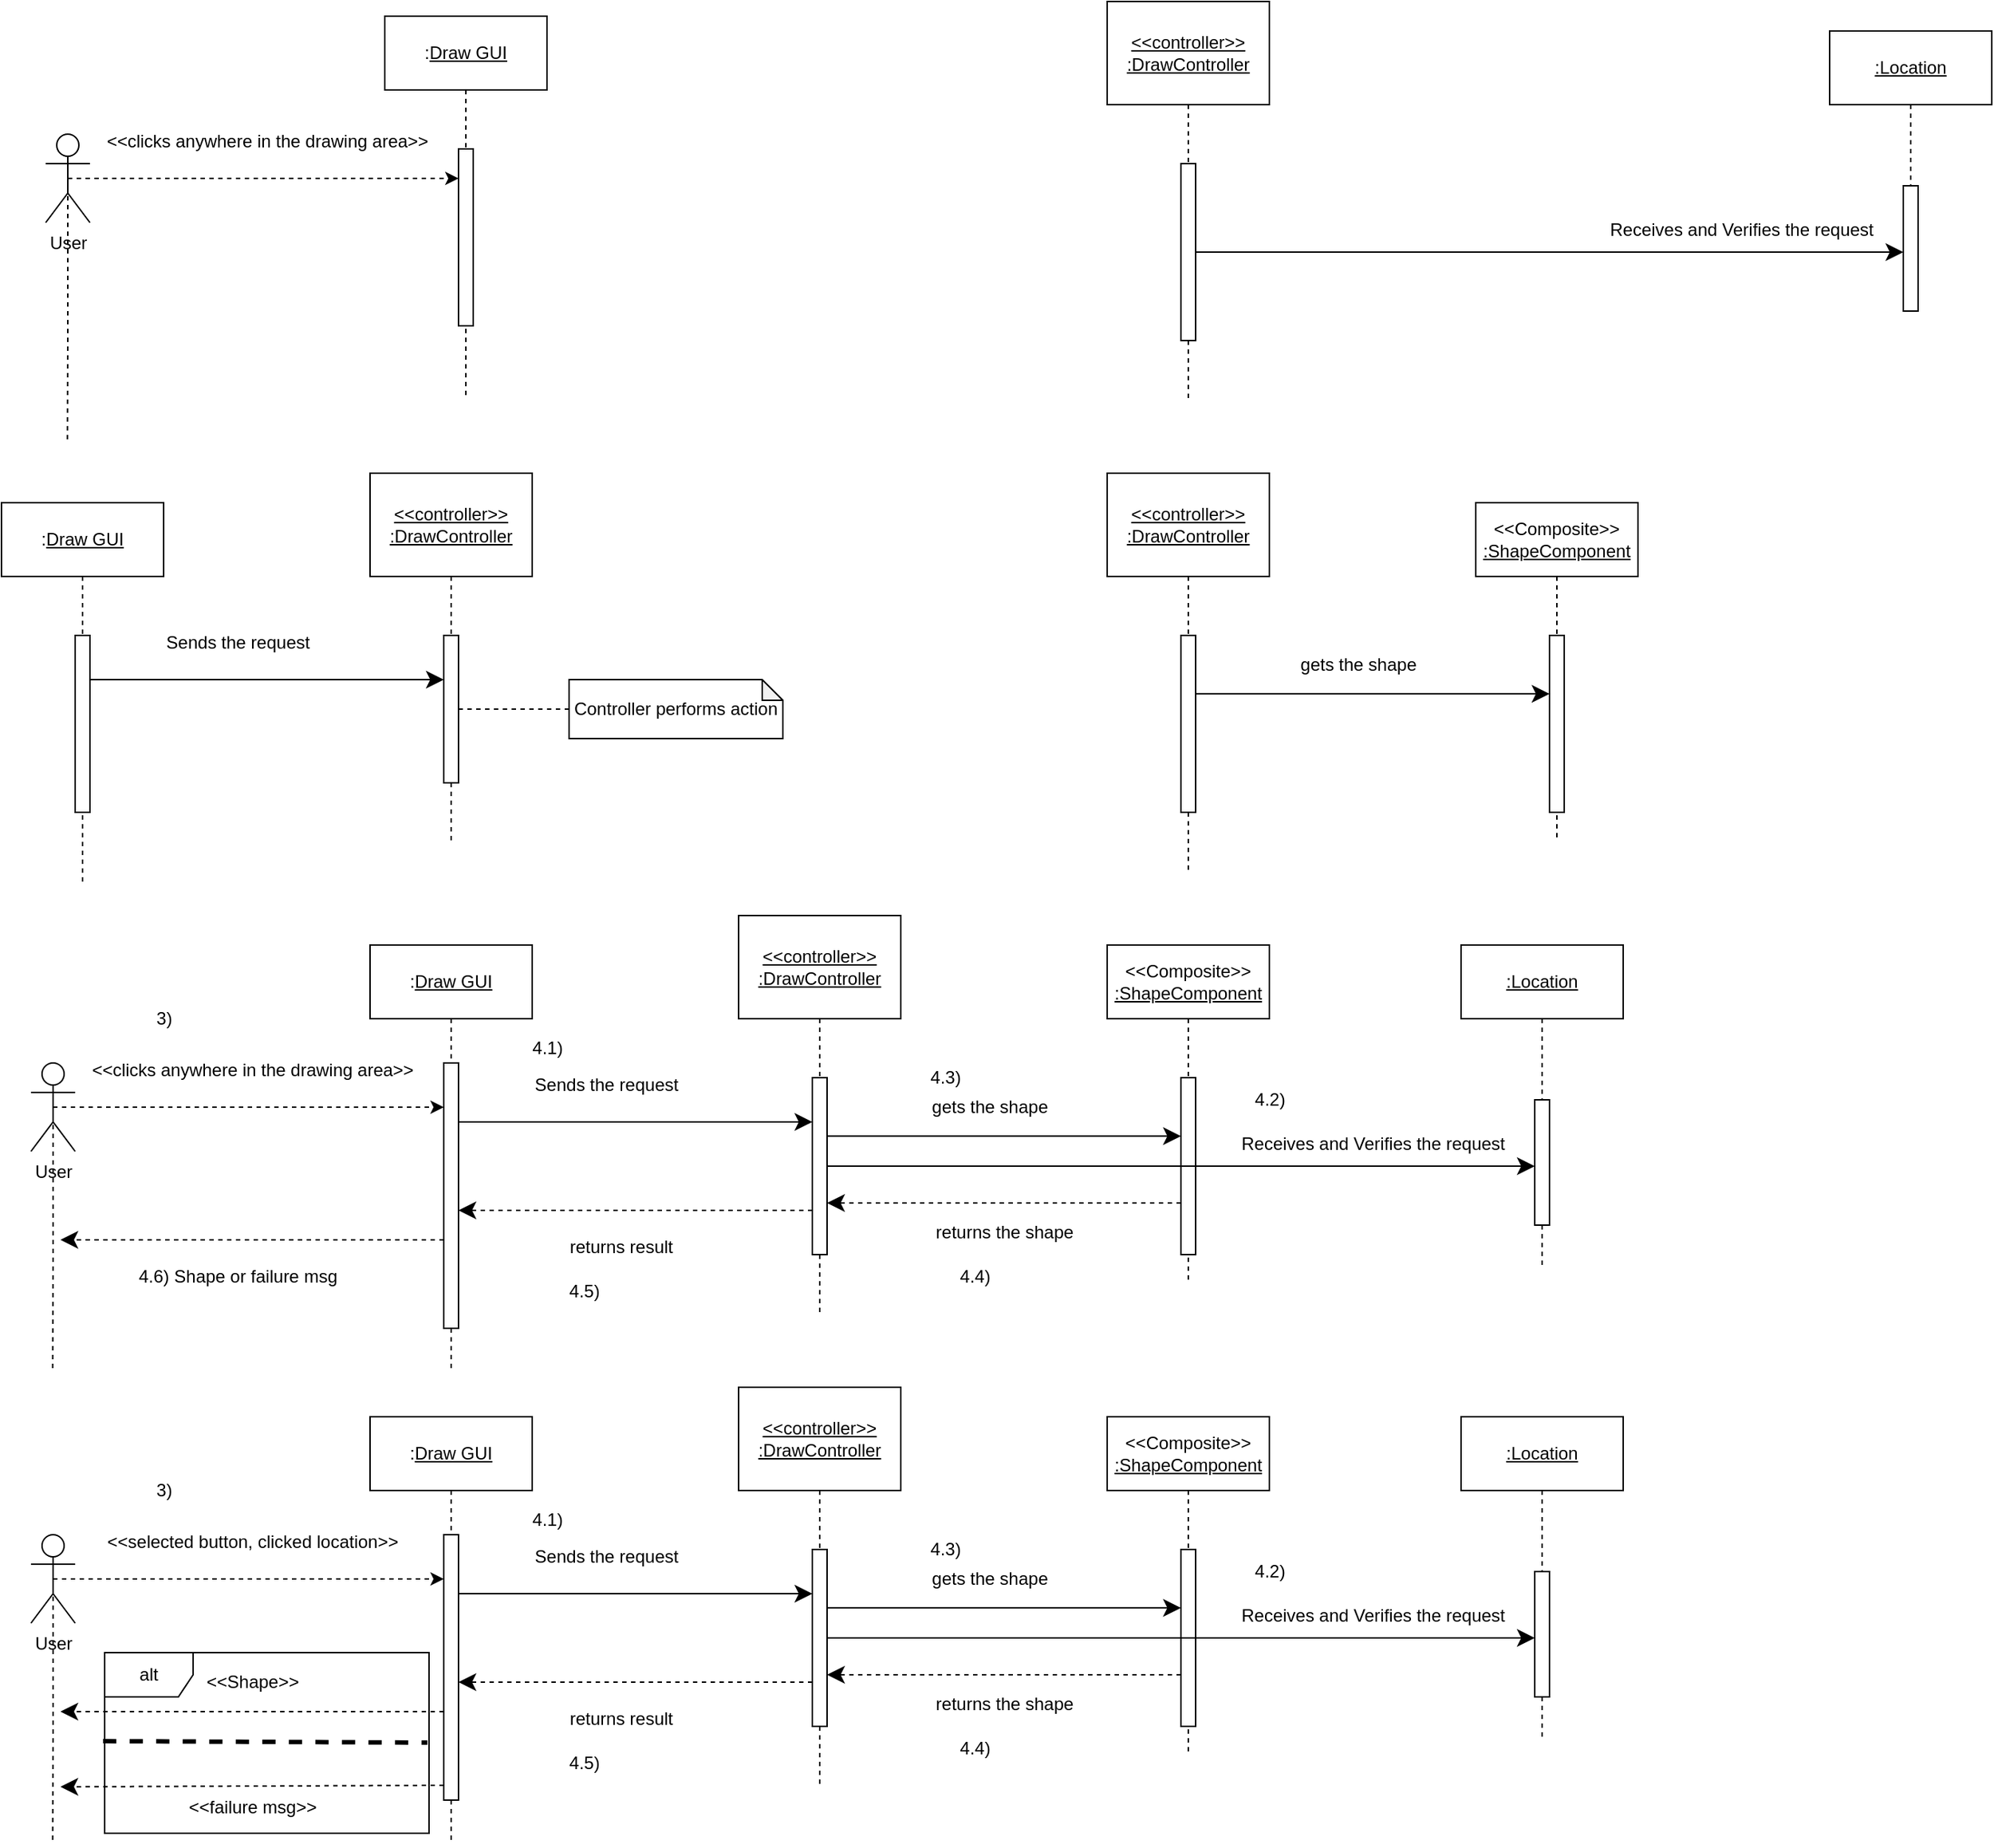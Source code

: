 <mxfile version="21.0.6" type="github">
  <diagram name="Page-1" id="wsJKUjP8j-dlg5KAnwWm">
    <mxGraphModel dx="1197" dy="1765" grid="1" gridSize="10" guides="1" tooltips="1" connect="1" arrows="1" fold="1" page="1" pageScale="1" pageWidth="850" pageHeight="1100" math="0" shadow="0">
      <root>
        <mxCell id="0" />
        <mxCell id="1" parent="0" />
        <mxCell id="RryeAwdu7izT9wX0_0Kk-31" style="edgeStyle=orthogonalEdgeStyle;rounded=0;orthogonalLoop=1;jettySize=auto;html=1;exitX=0.5;exitY=0.5;exitDx=0;exitDy=0;exitPerimeter=0;endArrow=none;endFill=0;dashed=1;" parent="1" source="RryeAwdu7izT9wX0_0Kk-33" edge="1">
          <mxGeometry relative="1" as="geometry">
            <mxPoint x="84.724" y="-120" as="targetPoint" />
          </mxGeometry>
        </mxCell>
        <mxCell id="RryeAwdu7izT9wX0_0Kk-32" style="edgeStyle=orthogonalEdgeStyle;rounded=0;orthogonalLoop=1;jettySize=auto;html=1;exitX=0.5;exitY=0.5;exitDx=0;exitDy=0;exitPerimeter=0;dashed=1;entryX=0;entryY=0.167;entryDx=0;entryDy=0;entryPerimeter=0;" parent="1" source="RryeAwdu7izT9wX0_0Kk-33" target="RryeAwdu7izT9wX0_0Kk-36" edge="1">
          <mxGeometry relative="1" as="geometry">
            <mxPoint x="340" y="-300" as="targetPoint" />
          </mxGeometry>
        </mxCell>
        <mxCell id="RryeAwdu7izT9wX0_0Kk-33" value="User" style="shape=umlActor;verticalLabelPosition=bottom;verticalAlign=top;html=1;fontStyle=0" parent="1" vertex="1">
          <mxGeometry x="70" y="-330" width="30" height="60" as="geometry" />
        </mxCell>
        <mxCell id="RryeAwdu7izT9wX0_0Kk-34" style="edgeStyle=orthogonalEdgeStyle;rounded=0;orthogonalLoop=1;jettySize=auto;html=1;exitX=0.5;exitY=1;exitDx=0;exitDy=0;dashed=1;endArrow=none;endFill=0;" parent="1" source="RryeAwdu7izT9wX0_0Kk-35" edge="1">
          <mxGeometry relative="1" as="geometry">
            <mxPoint x="355" y="-150" as="targetPoint" />
          </mxGeometry>
        </mxCell>
        <mxCell id="RryeAwdu7izT9wX0_0Kk-35" value=":&lt;u&gt;Draw GUI&lt;/u&gt;" style="html=1;whiteSpace=wrap;" parent="1" vertex="1">
          <mxGeometry x="300" y="-410" width="110" height="50" as="geometry" />
        </mxCell>
        <mxCell id="RryeAwdu7izT9wX0_0Kk-36" value="" style="html=1;points=[];perimeter=orthogonalPerimeter;outlineConnect=0;targetShapes=umlLifeline;portConstraint=eastwest;newEdgeStyle={&quot;edgeStyle&quot;:&quot;elbowEdgeStyle&quot;,&quot;elbow&quot;:&quot;vertical&quot;,&quot;curved&quot;:0,&quot;rounded&quot;:0};" parent="1" vertex="1">
          <mxGeometry x="350" y="-320" width="10" height="120" as="geometry" />
        </mxCell>
        <mxCell id="RryeAwdu7izT9wX0_0Kk-37" value="&amp;lt;&amp;lt;clicks anywhere in the drawing area&amp;gt;&amp;gt;" style="text;html=1;align=center;verticalAlign=middle;resizable=0;points=[];autosize=1;strokeColor=none;fillColor=none;" parent="1" vertex="1">
          <mxGeometry x="100" y="-340" width="240" height="30" as="geometry" />
        </mxCell>
        <mxCell id="RryeAwdu7izT9wX0_0Kk-40" style="edgeStyle=orthogonalEdgeStyle;rounded=0;orthogonalLoop=1;jettySize=auto;html=1;exitX=0.5;exitY=1;exitDx=0;exitDy=0;dashed=1;endArrow=none;endFill=0;" parent="1" source="RryeAwdu7izT9wX0_0Kk-41" edge="1">
          <mxGeometry relative="1" as="geometry">
            <mxPoint x="95" y="180" as="targetPoint" />
          </mxGeometry>
        </mxCell>
        <mxCell id="RryeAwdu7izT9wX0_0Kk-41" value=":&lt;u&gt;Draw GUI&lt;/u&gt;" style="html=1;whiteSpace=wrap;" parent="1" vertex="1">
          <mxGeometry x="40" y="-80" width="110" height="50" as="geometry" />
        </mxCell>
        <mxCell id="RryeAwdu7izT9wX0_0Kk-42" value="" style="html=1;points=[];perimeter=orthogonalPerimeter;outlineConnect=0;targetShapes=umlLifeline;portConstraint=eastwest;newEdgeStyle={&quot;edgeStyle&quot;:&quot;elbowEdgeStyle&quot;,&quot;elbow&quot;:&quot;vertical&quot;,&quot;curved&quot;:0,&quot;rounded&quot;:0};" parent="1" vertex="1">
          <mxGeometry x="90" y="10" width="10" height="120" as="geometry" />
        </mxCell>
        <mxCell id="RryeAwdu7izT9wX0_0Kk-43" style="edgeStyle=orthogonalEdgeStyle;rounded=0;orthogonalLoop=1;jettySize=auto;html=1;exitX=0.5;exitY=1;exitDx=0;exitDy=0;endArrow=none;endFill=0;dashed=1;startArrow=none;" parent="1" source="RryeAwdu7izT9wX0_0Kk-46" edge="1">
          <mxGeometry relative="1" as="geometry">
            <mxPoint x="345" y="150" as="targetPoint" />
          </mxGeometry>
        </mxCell>
        <mxCell id="RryeAwdu7izT9wX0_0Kk-44" value="&lt;div&gt;&lt;u&gt;&amp;lt;&amp;lt;controller&amp;gt;&amp;gt;&lt;/u&gt;&lt;/div&gt;&lt;div&gt;&lt;u&gt;:DrawController&lt;/u&gt;&lt;/div&gt;" style="html=1;whiteSpace=wrap;" parent="1" vertex="1">
          <mxGeometry x="290" y="-100" width="110" height="70" as="geometry" />
        </mxCell>
        <mxCell id="RryeAwdu7izT9wX0_0Kk-45" value="" style="edgeStyle=orthogonalEdgeStyle;rounded=0;orthogonalLoop=1;jettySize=auto;html=1;exitX=0.5;exitY=1;exitDx=0;exitDy=0;endArrow=none;endFill=0;dashed=1;" parent="1" source="RryeAwdu7izT9wX0_0Kk-44" target="RryeAwdu7izT9wX0_0Kk-46" edge="1">
          <mxGeometry relative="1" as="geometry">
            <mxPoint x="344.724" y="230" as="targetPoint" />
            <mxPoint x="345" y="-30" as="sourcePoint" />
            <Array as="points">
              <mxPoint x="345" y="20" />
              <mxPoint x="345" y="20" />
            </Array>
          </mxGeometry>
        </mxCell>
        <mxCell id="RryeAwdu7izT9wX0_0Kk-46" value="" style="html=1;points=[];perimeter=orthogonalPerimeter;outlineConnect=0;targetShapes=umlLifeline;portConstraint=eastwest;newEdgeStyle={&quot;edgeStyle&quot;:&quot;elbowEdgeStyle&quot;,&quot;elbow&quot;:&quot;vertical&quot;,&quot;curved&quot;:0,&quot;rounded&quot;:0};" parent="1" vertex="1">
          <mxGeometry x="340" y="10" width="10" height="100" as="geometry" />
        </mxCell>
        <mxCell id="RryeAwdu7izT9wX0_0Kk-47" value="" style="endArrow=classic;endFill=1;endSize=9;html=1;rounded=0;" parent="1" target="RryeAwdu7izT9wX0_0Kk-46" edge="1">
          <mxGeometry width="160" relative="1" as="geometry">
            <mxPoint x="100" y="40" as="sourcePoint" />
            <mxPoint x="330" y="40" as="targetPoint" />
          </mxGeometry>
        </mxCell>
        <mxCell id="RryeAwdu7izT9wX0_0Kk-49" value="Sends the request" style="text;html=1;align=center;verticalAlign=middle;resizable=0;points=[];autosize=1;strokeColor=none;fillColor=none;" parent="1" vertex="1">
          <mxGeometry x="140" width="120" height="30" as="geometry" />
        </mxCell>
        <mxCell id="RryeAwdu7izT9wX0_0Kk-52" style="edgeStyle=orthogonalEdgeStyle;rounded=0;orthogonalLoop=1;jettySize=auto;html=1;exitX=0;exitY=0.5;exitDx=0;exitDy=0;exitPerimeter=0;dashed=1;endArrow=none;endFill=0;" parent="1" source="RryeAwdu7izT9wX0_0Kk-51" target="RryeAwdu7izT9wX0_0Kk-46" edge="1">
          <mxGeometry relative="1" as="geometry" />
        </mxCell>
        <mxCell id="RryeAwdu7izT9wX0_0Kk-51" value="Controller performs action" style="shape=note;whiteSpace=wrap;html=1;backgroundOutline=1;darkOpacity=0.05;size=14;" parent="1" vertex="1">
          <mxGeometry x="425" y="40" width="145" height="40" as="geometry" />
        </mxCell>
        <mxCell id="r_VYVjSOU9-9LMy6m4NT-20" style="edgeStyle=orthogonalEdgeStyle;rounded=0;orthogonalLoop=1;jettySize=auto;html=1;exitX=0.5;exitY=0.5;exitDx=0;exitDy=0;exitPerimeter=0;endArrow=none;endFill=0;dashed=1;" edge="1" parent="1" source="r_VYVjSOU9-9LMy6m4NT-23">
          <mxGeometry relative="1" as="geometry">
            <mxPoint x="74.724" y="830" as="targetPoint" />
          </mxGeometry>
        </mxCell>
        <mxCell id="r_VYVjSOU9-9LMy6m4NT-21" style="edgeStyle=orthogonalEdgeStyle;rounded=0;orthogonalLoop=1;jettySize=auto;html=1;exitX=0.5;exitY=1;exitDx=0;exitDy=0;endArrow=none;endFill=0;dashed=1;" edge="1" parent="1">
          <mxGeometry relative="1" as="geometry">
            <mxPoint x="845" y="770" as="targetPoint" />
            <mxPoint x="845" y="590" as="sourcePoint" />
          </mxGeometry>
        </mxCell>
        <mxCell id="r_VYVjSOU9-9LMy6m4NT-22" style="edgeStyle=orthogonalEdgeStyle;rounded=0;orthogonalLoop=1;jettySize=auto;html=1;exitX=0.5;exitY=0.5;exitDx=0;exitDy=0;exitPerimeter=0;dashed=1;" edge="1" parent="1" source="r_VYVjSOU9-9LMy6m4NT-23" target="r_VYVjSOU9-9LMy6m4NT-26">
          <mxGeometry relative="1" as="geometry">
            <mxPoint x="330" y="650" as="targetPoint" />
            <Array as="points">
              <mxPoint x="270" y="650" />
              <mxPoint x="270" y="650" />
            </Array>
          </mxGeometry>
        </mxCell>
        <mxCell id="r_VYVjSOU9-9LMy6m4NT-23" value="User" style="shape=umlActor;verticalLabelPosition=bottom;verticalAlign=top;html=1;fontStyle=0" vertex="1" parent="1">
          <mxGeometry x="60" y="620" width="30" height="60" as="geometry" />
        </mxCell>
        <mxCell id="r_VYVjSOU9-9LMy6m4NT-24" style="edgeStyle=orthogonalEdgeStyle;rounded=0;orthogonalLoop=1;jettySize=auto;html=1;exitX=0.5;exitY=1;exitDx=0;exitDy=0;dashed=1;endArrow=none;endFill=0;" edge="1" parent="1" source="r_VYVjSOU9-9LMy6m4NT-25">
          <mxGeometry relative="1" as="geometry">
            <mxPoint x="345" y="830" as="targetPoint" />
          </mxGeometry>
        </mxCell>
        <mxCell id="r_VYVjSOU9-9LMy6m4NT-25" value=":&lt;u&gt;Draw GUI&lt;/u&gt;" style="html=1;whiteSpace=wrap;" vertex="1" parent="1">
          <mxGeometry x="290" y="540" width="110" height="50" as="geometry" />
        </mxCell>
        <mxCell id="r_VYVjSOU9-9LMy6m4NT-26" value="" style="html=1;points=[];perimeter=orthogonalPerimeter;outlineConnect=0;targetShapes=umlLifeline;portConstraint=eastwest;newEdgeStyle={&quot;edgeStyle&quot;:&quot;elbowEdgeStyle&quot;,&quot;elbow&quot;:&quot;vertical&quot;,&quot;curved&quot;:0,&quot;rounded&quot;:0};" vertex="1" parent="1">
          <mxGeometry x="340" y="620" width="10" height="180" as="geometry" />
        </mxCell>
        <mxCell id="r_VYVjSOU9-9LMy6m4NT-27" value="" style="html=1;points=[];perimeter=orthogonalPerimeter;outlineConnect=0;targetShapes=umlLifeline;portConstraint=eastwest;newEdgeStyle={&quot;edgeStyle&quot;:&quot;elbowEdgeStyle&quot;,&quot;elbow&quot;:&quot;vertical&quot;,&quot;curved&quot;:0,&quot;rounded&quot;:0};" vertex="1" parent="1">
          <mxGeometry x="840" y="630" width="10" height="120" as="geometry" />
        </mxCell>
        <mxCell id="r_VYVjSOU9-9LMy6m4NT-28" value="&amp;lt;&amp;lt;selected button, clicked location&amp;gt;&amp;gt;" style="text;html=1;align=center;verticalAlign=middle;resizable=0;points=[];autosize=1;strokeColor=none;fillColor=none;" vertex="1" parent="1">
          <mxGeometry x="100" y="610" width="220" height="30" as="geometry" />
        </mxCell>
        <mxCell id="r_VYVjSOU9-9LMy6m4NT-29" style="edgeStyle=orthogonalEdgeStyle;rounded=0;orthogonalLoop=1;jettySize=auto;html=1;exitX=0.5;exitY=1;exitDx=0;exitDy=0;endArrow=none;endFill=0;dashed=1;startArrow=none;" edge="1" parent="1" source="r_VYVjSOU9-9LMy6m4NT-33">
          <mxGeometry relative="1" as="geometry">
            <mxPoint x="595" y="790" as="targetPoint" />
          </mxGeometry>
        </mxCell>
        <mxCell id="r_VYVjSOU9-9LMy6m4NT-30" value="&lt;div&gt;&lt;u&gt;&amp;lt;&amp;lt;controller&amp;gt;&amp;gt;&lt;/u&gt;&lt;/div&gt;&lt;div&gt;&lt;u&gt;:DrawController&lt;/u&gt;&lt;/div&gt;" style="html=1;whiteSpace=wrap;" vertex="1" parent="1">
          <mxGeometry x="540" y="520" width="110" height="70" as="geometry" />
        </mxCell>
        <mxCell id="r_VYVjSOU9-9LMy6m4NT-32" value="" style="edgeStyle=orthogonalEdgeStyle;rounded=0;orthogonalLoop=1;jettySize=auto;html=1;exitX=0.5;exitY=1;exitDx=0;exitDy=0;endArrow=none;endFill=0;dashed=1;" edge="1" parent="1" source="r_VYVjSOU9-9LMy6m4NT-30" target="r_VYVjSOU9-9LMy6m4NT-33">
          <mxGeometry relative="1" as="geometry">
            <mxPoint x="594.724" y="850" as="targetPoint" />
            <mxPoint x="595" y="590" as="sourcePoint" />
            <Array as="points">
              <mxPoint x="595" y="640" />
              <mxPoint x="595" y="640" />
            </Array>
          </mxGeometry>
        </mxCell>
        <mxCell id="r_VYVjSOU9-9LMy6m4NT-33" value="" style="html=1;points=[];perimeter=orthogonalPerimeter;outlineConnect=0;targetShapes=umlLifeline;portConstraint=eastwest;newEdgeStyle={&quot;edgeStyle&quot;:&quot;elbowEdgeStyle&quot;,&quot;elbow&quot;:&quot;vertical&quot;,&quot;curved&quot;:0,&quot;rounded&quot;:0};" vertex="1" parent="1">
          <mxGeometry x="590" y="630" width="10" height="120" as="geometry" />
        </mxCell>
        <mxCell id="r_VYVjSOU9-9LMy6m4NT-34" value="" style="endArrow=classic;endFill=1;endSize=9;html=1;rounded=0;" edge="1" parent="1" target="r_VYVjSOU9-9LMy6m4NT-33">
          <mxGeometry width="160" relative="1" as="geometry">
            <mxPoint x="350" y="660" as="sourcePoint" />
            <mxPoint x="580" y="660" as="targetPoint" />
          </mxGeometry>
        </mxCell>
        <mxCell id="r_VYVjSOU9-9LMy6m4NT-35" value="" style="endArrow=classic;endFill=1;endSize=9;html=1;rounded=0;" edge="1" parent="1">
          <mxGeometry width="160" relative="1" as="geometry">
            <mxPoint x="600" y="669.66" as="sourcePoint" />
            <mxPoint x="840" y="669.66" as="targetPoint" />
          </mxGeometry>
        </mxCell>
        <mxCell id="r_VYVjSOU9-9LMy6m4NT-36" value="" style="endArrow=classic;endFill=1;endSize=9;html=1;rounded=0;dashed=1;" edge="1" parent="1">
          <mxGeometry width="160" relative="1" as="geometry">
            <mxPoint x="840" y="715" as="sourcePoint" />
            <mxPoint x="600" y="715" as="targetPoint" />
          </mxGeometry>
        </mxCell>
        <mxCell id="r_VYVjSOU9-9LMy6m4NT-37" value="" style="endArrow=classic;endFill=1;endSize=9;html=1;rounded=0;dashed=1;" edge="1" parent="1">
          <mxGeometry width="160" relative="1" as="geometry">
            <mxPoint x="590" y="720" as="sourcePoint" />
            <mxPoint x="350" y="720" as="targetPoint" />
          </mxGeometry>
        </mxCell>
        <mxCell id="r_VYVjSOU9-9LMy6m4NT-38" value="" style="endArrow=classic;endFill=1;endSize=9;html=1;rounded=0;dashed=1;" edge="1" parent="1" source="r_VYVjSOU9-9LMy6m4NT-26">
          <mxGeometry width="160" relative="1" as="geometry">
            <mxPoint x="320" y="740" as="sourcePoint" />
            <mxPoint x="80" y="740" as="targetPoint" />
          </mxGeometry>
        </mxCell>
        <mxCell id="r_VYVjSOU9-9LMy6m4NT-40" value="Sends the request" style="text;html=1;align=center;verticalAlign=middle;resizable=0;points=[];autosize=1;strokeColor=none;fillColor=none;" vertex="1" parent="1">
          <mxGeometry x="390" y="620" width="120" height="30" as="geometry" />
        </mxCell>
        <mxCell id="r_VYVjSOU9-9LMy6m4NT-41" value="gets the shape" style="text;html=1;align=center;verticalAlign=middle;resizable=0;points=[];autosize=1;strokeColor=none;fillColor=none;" vertex="1" parent="1">
          <mxGeometry x="660" y="635" width="100" height="30" as="geometry" />
        </mxCell>
        <mxCell id="r_VYVjSOU9-9LMy6m4NT-42" value="returns the shape" style="text;html=1;align=center;verticalAlign=middle;resizable=0;points=[];autosize=1;strokeColor=none;fillColor=none;" vertex="1" parent="1">
          <mxGeometry x="660" y="720" width="120" height="30" as="geometry" />
        </mxCell>
        <mxCell id="r_VYVjSOU9-9LMy6m4NT-43" value="returns result" style="text;html=1;align=center;verticalAlign=middle;resizable=0;points=[];autosize=1;strokeColor=none;fillColor=none;" vertex="1" parent="1">
          <mxGeometry x="415" y="730" width="90" height="30" as="geometry" />
        </mxCell>
        <mxCell id="r_VYVjSOU9-9LMy6m4NT-44" value="3)" style="text;html=1;align=center;verticalAlign=middle;resizable=0;points=[];autosize=1;strokeColor=none;fillColor=none;" vertex="1" parent="1">
          <mxGeometry x="135" y="575" width="30" height="30" as="geometry" />
        </mxCell>
        <mxCell id="r_VYVjSOU9-9LMy6m4NT-45" value="4.1)" style="text;html=1;align=center;verticalAlign=middle;resizable=0;points=[];autosize=1;strokeColor=none;fillColor=none;" vertex="1" parent="1">
          <mxGeometry x="390" y="595" width="40" height="30" as="geometry" />
        </mxCell>
        <mxCell id="r_VYVjSOU9-9LMy6m4NT-46" value="4.2)" style="text;html=1;align=center;verticalAlign=middle;resizable=0;points=[];autosize=1;strokeColor=none;fillColor=none;" vertex="1" parent="1">
          <mxGeometry x="880" y="630" width="40" height="30" as="geometry" />
        </mxCell>
        <mxCell id="r_VYVjSOU9-9LMy6m4NT-47" value="4.3)" style="text;html=1;align=center;verticalAlign=middle;resizable=0;points=[];autosize=1;strokeColor=none;fillColor=none;" vertex="1" parent="1">
          <mxGeometry x="660" y="615" width="40" height="30" as="geometry" />
        </mxCell>
        <mxCell id="r_VYVjSOU9-9LMy6m4NT-48" value="4.4)" style="text;html=1;align=center;verticalAlign=middle;resizable=0;points=[];autosize=1;strokeColor=none;fillColor=none;" vertex="1" parent="1">
          <mxGeometry x="680" y="750" width="40" height="30" as="geometry" />
        </mxCell>
        <mxCell id="r_VYVjSOU9-9LMy6m4NT-49" value="4.5)" style="text;html=1;align=center;verticalAlign=middle;resizable=0;points=[];autosize=1;strokeColor=none;fillColor=none;" vertex="1" parent="1">
          <mxGeometry x="415" y="760" width="40" height="30" as="geometry" />
        </mxCell>
        <mxCell id="r_VYVjSOU9-9LMy6m4NT-52" style="edgeStyle=orthogonalEdgeStyle;rounded=0;orthogonalLoop=1;jettySize=auto;html=1;exitX=0.5;exitY=1;exitDx=0;exitDy=0;dashed=1;endArrow=none;endFill=0;startArrow=none;" edge="1" parent="1" source="r_VYVjSOU9-9LMy6m4NT-53">
          <mxGeometry relative="1" as="geometry">
            <mxPoint x="1085" y="760" as="targetPoint" />
          </mxGeometry>
        </mxCell>
        <mxCell id="r_VYVjSOU9-9LMy6m4NT-51" value="&lt;u&gt;:Location&lt;/u&gt;" style="html=1;whiteSpace=wrap;" vertex="1" parent="1">
          <mxGeometry x="1030" y="540" width="110" height="50" as="geometry" />
        </mxCell>
        <mxCell id="r_VYVjSOU9-9LMy6m4NT-54" value="" style="edgeStyle=orthogonalEdgeStyle;rounded=0;orthogonalLoop=1;jettySize=auto;html=1;exitX=0.5;exitY=1;exitDx=0;exitDy=0;dashed=1;endArrow=none;endFill=0;" edge="1" parent="1" source="r_VYVjSOU9-9LMy6m4NT-51" target="r_VYVjSOU9-9LMy6m4NT-53">
          <mxGeometry relative="1" as="geometry">
            <mxPoint x="1085" y="740" as="targetPoint" />
            <mxPoint x="1085" y="590" as="sourcePoint" />
            <Array as="points">
              <mxPoint x="1085" y="710" />
            </Array>
          </mxGeometry>
        </mxCell>
        <mxCell id="r_VYVjSOU9-9LMy6m4NT-53" value="" style="html=1;points=[];perimeter=orthogonalPerimeter;outlineConnect=0;targetShapes=umlLifeline;portConstraint=eastwest;newEdgeStyle={&quot;edgeStyle&quot;:&quot;elbowEdgeStyle&quot;,&quot;elbow&quot;:&quot;vertical&quot;,&quot;curved&quot;:0,&quot;rounded&quot;:0};" vertex="1" parent="1">
          <mxGeometry x="1080" y="645" width="10" height="85" as="geometry" />
        </mxCell>
        <mxCell id="r_VYVjSOU9-9LMy6m4NT-55" value="" style="endArrow=classic;endFill=1;endSize=9;html=1;rounded=0;" edge="1" parent="1" target="r_VYVjSOU9-9LMy6m4NT-53">
          <mxGeometry width="160" relative="1" as="geometry">
            <mxPoint x="600" y="690.0" as="sourcePoint" />
            <mxPoint x="840" y="690.0" as="targetPoint" />
          </mxGeometry>
        </mxCell>
        <mxCell id="r_VYVjSOU9-9LMy6m4NT-56" value="Receives and Verifies the request" style="text;html=1;align=center;verticalAlign=middle;resizable=0;points=[];autosize=1;strokeColor=none;fillColor=none;" vertex="1" parent="1">
          <mxGeometry x="870" y="660" width="200" height="30" as="geometry" />
        </mxCell>
        <mxCell id="r_VYVjSOU9-9LMy6m4NT-58" value="alt" style="shape=umlFrame;whiteSpace=wrap;html=1;pointerEvents=0;" vertex="1" parent="1">
          <mxGeometry x="110" y="700" width="220" height="122.5" as="geometry" />
        </mxCell>
        <mxCell id="r_VYVjSOU9-9LMy6m4NT-59" value="" style="endArrow=none;dashed=1;endFill=0;endSize=12;html=1;rounded=0;strokeWidth=3;entryX=0.995;entryY=0.498;entryDx=0;entryDy=0;entryPerimeter=0;exitX=-0.005;exitY=0.49;exitDx=0;exitDy=0;exitPerimeter=0;edgeStyle=orthogonalEdgeStyle;" edge="1" parent="1" target="r_VYVjSOU9-9LMy6m4NT-58" source="r_VYVjSOU9-9LMy6m4NT-58">
          <mxGeometry width="160" relative="1" as="geometry">
            <mxPoint x="110" y="767.5" as="sourcePoint" />
            <mxPoint x="270" y="767.5" as="targetPoint" />
          </mxGeometry>
        </mxCell>
        <mxCell id="r_VYVjSOU9-9LMy6m4NT-63" value="&amp;lt;&amp;lt;Composite&amp;gt;&amp;gt;&lt;br&gt;&lt;div&gt;&lt;u&gt;:ShapeComponent&lt;/u&gt;&lt;/div&gt;" style="html=1;whiteSpace=wrap;" vertex="1" parent="1">
          <mxGeometry x="790" y="540" width="110" height="50" as="geometry" />
        </mxCell>
        <mxCell id="r_VYVjSOU9-9LMy6m4NT-64" style="edgeStyle=orthogonalEdgeStyle;rounded=0;orthogonalLoop=1;jettySize=auto;html=1;exitX=0.5;exitY=1;exitDx=0;exitDy=0;endArrow=none;endFill=0;dashed=1;startArrow=none;" edge="1" parent="1" source="r_VYVjSOU9-9LMy6m4NT-67">
          <mxGeometry relative="1" as="geometry">
            <mxPoint x="845" y="-150" as="targetPoint" />
          </mxGeometry>
        </mxCell>
        <mxCell id="r_VYVjSOU9-9LMy6m4NT-65" value="&lt;div&gt;&lt;u&gt;&amp;lt;&amp;lt;controller&amp;gt;&amp;gt;&lt;/u&gt;&lt;/div&gt;&lt;div&gt;&lt;u&gt;:DrawController&lt;/u&gt;&lt;/div&gt;" style="html=1;whiteSpace=wrap;" vertex="1" parent="1">
          <mxGeometry x="790" y="-420" width="110" height="70" as="geometry" />
        </mxCell>
        <mxCell id="r_VYVjSOU9-9LMy6m4NT-66" value="" style="edgeStyle=orthogonalEdgeStyle;rounded=0;orthogonalLoop=1;jettySize=auto;html=1;exitX=0.5;exitY=1;exitDx=0;exitDy=0;endArrow=none;endFill=0;dashed=1;" edge="1" parent="1" source="r_VYVjSOU9-9LMy6m4NT-65" target="r_VYVjSOU9-9LMy6m4NT-67">
          <mxGeometry relative="1" as="geometry">
            <mxPoint x="844.724" y="-90" as="targetPoint" />
            <mxPoint x="845" y="-350" as="sourcePoint" />
            <Array as="points">
              <mxPoint x="845" y="-300" />
              <mxPoint x="845" y="-300" />
            </Array>
          </mxGeometry>
        </mxCell>
        <mxCell id="r_VYVjSOU9-9LMy6m4NT-67" value="" style="html=1;points=[];perimeter=orthogonalPerimeter;outlineConnect=0;targetShapes=umlLifeline;portConstraint=eastwest;newEdgeStyle={&quot;edgeStyle&quot;:&quot;elbowEdgeStyle&quot;,&quot;elbow&quot;:&quot;vertical&quot;,&quot;curved&quot;:0,&quot;rounded&quot;:0};" vertex="1" parent="1">
          <mxGeometry x="840" y="-310" width="10" height="120" as="geometry" />
        </mxCell>
        <mxCell id="r_VYVjSOU9-9LMy6m4NT-68" value="&lt;u&gt;:Location&lt;/u&gt;" style="html=1;whiteSpace=wrap;" vertex="1" parent="1">
          <mxGeometry x="1280" y="-400" width="110" height="50" as="geometry" />
        </mxCell>
        <mxCell id="r_VYVjSOU9-9LMy6m4NT-69" value="" style="edgeStyle=orthogonalEdgeStyle;rounded=0;orthogonalLoop=1;jettySize=auto;html=1;exitX=0.5;exitY=1;exitDx=0;exitDy=0;dashed=1;endArrow=none;endFill=0;" edge="1" parent="1" source="r_VYVjSOU9-9LMy6m4NT-68" target="r_VYVjSOU9-9LMy6m4NT-70">
          <mxGeometry relative="1" as="geometry">
            <mxPoint x="1335" y="-200" as="targetPoint" />
            <mxPoint x="1335" y="-350" as="sourcePoint" />
            <Array as="points">
              <mxPoint x="1335" y="-230" />
            </Array>
          </mxGeometry>
        </mxCell>
        <mxCell id="r_VYVjSOU9-9LMy6m4NT-70" value="" style="html=1;points=[];perimeter=orthogonalPerimeter;outlineConnect=0;targetShapes=umlLifeline;portConstraint=eastwest;newEdgeStyle={&quot;edgeStyle&quot;:&quot;elbowEdgeStyle&quot;,&quot;elbow&quot;:&quot;vertical&quot;,&quot;curved&quot;:0,&quot;rounded&quot;:0};" vertex="1" parent="1">
          <mxGeometry x="1330" y="-295" width="10" height="85" as="geometry" />
        </mxCell>
        <mxCell id="r_VYVjSOU9-9LMy6m4NT-71" value="" style="endArrow=classic;endFill=1;endSize=9;html=1;rounded=0;" edge="1" parent="1" target="r_VYVjSOU9-9LMy6m4NT-70">
          <mxGeometry width="160" relative="1" as="geometry">
            <mxPoint x="850" y="-250.0" as="sourcePoint" />
            <mxPoint x="1090" y="-250.0" as="targetPoint" />
          </mxGeometry>
        </mxCell>
        <mxCell id="r_VYVjSOU9-9LMy6m4NT-72" value="Receives and Verifies the request" style="text;html=1;align=center;verticalAlign=middle;resizable=0;points=[];autosize=1;strokeColor=none;fillColor=none;" vertex="1" parent="1">
          <mxGeometry x="1120" y="-280" width="200" height="30" as="geometry" />
        </mxCell>
        <mxCell id="r_VYVjSOU9-9LMy6m4NT-75" style="edgeStyle=orthogonalEdgeStyle;rounded=0;orthogonalLoop=1;jettySize=auto;html=1;exitX=0.5;exitY=1;exitDx=0;exitDy=0;endArrow=none;endFill=0;dashed=1;" edge="1" parent="1">
          <mxGeometry relative="1" as="geometry">
            <mxPoint x="1095" y="150" as="targetPoint" />
            <mxPoint x="1095" y="-30" as="sourcePoint" />
          </mxGeometry>
        </mxCell>
        <mxCell id="r_VYVjSOU9-9LMy6m4NT-76" value="" style="html=1;points=[];perimeter=orthogonalPerimeter;outlineConnect=0;targetShapes=umlLifeline;portConstraint=eastwest;newEdgeStyle={&quot;edgeStyle&quot;:&quot;elbowEdgeStyle&quot;,&quot;elbow&quot;:&quot;vertical&quot;,&quot;curved&quot;:0,&quot;rounded&quot;:0};" vertex="1" parent="1">
          <mxGeometry x="1090" y="10" width="10" height="120" as="geometry" />
        </mxCell>
        <mxCell id="r_VYVjSOU9-9LMy6m4NT-77" style="edgeStyle=orthogonalEdgeStyle;rounded=0;orthogonalLoop=1;jettySize=auto;html=1;exitX=0.5;exitY=1;exitDx=0;exitDy=0;endArrow=none;endFill=0;dashed=1;startArrow=none;" edge="1" parent="1" source="r_VYVjSOU9-9LMy6m4NT-80">
          <mxGeometry relative="1" as="geometry">
            <mxPoint x="845" y="170" as="targetPoint" />
          </mxGeometry>
        </mxCell>
        <mxCell id="r_VYVjSOU9-9LMy6m4NT-78" value="&lt;div&gt;&lt;u&gt;&amp;lt;&amp;lt;controller&amp;gt;&amp;gt;&lt;/u&gt;&lt;/div&gt;&lt;div&gt;&lt;u&gt;:DrawController&lt;/u&gt;&lt;/div&gt;" style="html=1;whiteSpace=wrap;" vertex="1" parent="1">
          <mxGeometry x="790" y="-100" width="110" height="70" as="geometry" />
        </mxCell>
        <mxCell id="r_VYVjSOU9-9LMy6m4NT-79" value="" style="edgeStyle=orthogonalEdgeStyle;rounded=0;orthogonalLoop=1;jettySize=auto;html=1;exitX=0.5;exitY=1;exitDx=0;exitDy=0;endArrow=none;endFill=0;dashed=1;" edge="1" parent="1" source="r_VYVjSOU9-9LMy6m4NT-78" target="r_VYVjSOU9-9LMy6m4NT-80">
          <mxGeometry relative="1" as="geometry">
            <mxPoint x="844.724" y="230" as="targetPoint" />
            <mxPoint x="845" y="-30" as="sourcePoint" />
            <Array as="points">
              <mxPoint x="845" y="20" />
              <mxPoint x="845" y="20" />
            </Array>
          </mxGeometry>
        </mxCell>
        <mxCell id="r_VYVjSOU9-9LMy6m4NT-80" value="" style="html=1;points=[];perimeter=orthogonalPerimeter;outlineConnect=0;targetShapes=umlLifeline;portConstraint=eastwest;newEdgeStyle={&quot;edgeStyle&quot;:&quot;elbowEdgeStyle&quot;,&quot;elbow&quot;:&quot;vertical&quot;,&quot;curved&quot;:0,&quot;rounded&quot;:0};" vertex="1" parent="1">
          <mxGeometry x="840" y="10" width="10" height="120" as="geometry" />
        </mxCell>
        <mxCell id="r_VYVjSOU9-9LMy6m4NT-81" value="" style="endArrow=classic;endFill=1;endSize=9;html=1;rounded=0;" edge="1" parent="1">
          <mxGeometry width="160" relative="1" as="geometry">
            <mxPoint x="850" y="49.66" as="sourcePoint" />
            <mxPoint x="1090" y="49.66" as="targetPoint" />
          </mxGeometry>
        </mxCell>
        <mxCell id="r_VYVjSOU9-9LMy6m4NT-82" value="gets the shape" style="text;html=1;align=center;verticalAlign=middle;resizable=0;points=[];autosize=1;strokeColor=none;fillColor=none;" vertex="1" parent="1">
          <mxGeometry x="910" y="15" width="100" height="30" as="geometry" />
        </mxCell>
        <mxCell id="r_VYVjSOU9-9LMy6m4NT-83" value="&amp;lt;&amp;lt;Composite&amp;gt;&amp;gt;&lt;br&gt;&lt;div&gt;&lt;u&gt;:ShapeComponent&lt;/u&gt;&lt;/div&gt;" style="html=1;whiteSpace=wrap;" vertex="1" parent="1">
          <mxGeometry x="1040" y="-80" width="110" height="50" as="geometry" />
        </mxCell>
        <mxCell id="r_VYVjSOU9-9LMy6m4NT-84" value="" style="endArrow=classic;endFill=1;endSize=9;html=1;rounded=0;dashed=1;" edge="1" parent="1">
          <mxGeometry width="160" relative="1" as="geometry">
            <mxPoint x="340" y="790" as="sourcePoint" />
            <mxPoint x="80" y="791" as="targetPoint" />
          </mxGeometry>
        </mxCell>
        <mxCell id="r_VYVjSOU9-9LMy6m4NT-85" value="&amp;lt;&amp;lt;Shape&amp;gt;&amp;gt;" style="text;html=1;align=center;verticalAlign=middle;resizable=0;points=[];autosize=1;strokeColor=none;fillColor=none;" vertex="1" parent="1">
          <mxGeometry x="165" y="705" width="90" height="30" as="geometry" />
        </mxCell>
        <mxCell id="r_VYVjSOU9-9LMy6m4NT-86" value="&amp;lt;&amp;lt;failure msg&amp;gt;&amp;gt;" style="text;html=1;align=center;verticalAlign=middle;resizable=0;points=[];autosize=1;strokeColor=none;fillColor=none;" vertex="1" parent="1">
          <mxGeometry x="155" y="790" width="110" height="30" as="geometry" />
        </mxCell>
        <mxCell id="r_VYVjSOU9-9LMy6m4NT-87" style="edgeStyle=orthogonalEdgeStyle;rounded=0;orthogonalLoop=1;jettySize=auto;html=1;exitX=0.5;exitY=0.5;exitDx=0;exitDy=0;exitPerimeter=0;endArrow=none;endFill=0;dashed=1;" edge="1" parent="1" source="r_VYVjSOU9-9LMy6m4NT-90">
          <mxGeometry relative="1" as="geometry">
            <mxPoint x="74.724" y="510" as="targetPoint" />
          </mxGeometry>
        </mxCell>
        <mxCell id="r_VYVjSOU9-9LMy6m4NT-88" style="edgeStyle=orthogonalEdgeStyle;rounded=0;orthogonalLoop=1;jettySize=auto;html=1;exitX=0.5;exitY=1;exitDx=0;exitDy=0;endArrow=none;endFill=0;dashed=1;" edge="1" parent="1">
          <mxGeometry relative="1" as="geometry">
            <mxPoint x="845" y="450" as="targetPoint" />
            <mxPoint x="845" y="270" as="sourcePoint" />
          </mxGeometry>
        </mxCell>
        <mxCell id="r_VYVjSOU9-9LMy6m4NT-89" style="edgeStyle=orthogonalEdgeStyle;rounded=0;orthogonalLoop=1;jettySize=auto;html=1;exitX=0.5;exitY=0.5;exitDx=0;exitDy=0;exitPerimeter=0;dashed=1;" edge="1" parent="1" source="r_VYVjSOU9-9LMy6m4NT-90" target="r_VYVjSOU9-9LMy6m4NT-93">
          <mxGeometry relative="1" as="geometry">
            <mxPoint x="330" y="330" as="targetPoint" />
            <Array as="points">
              <mxPoint x="270" y="330" />
              <mxPoint x="270" y="330" />
            </Array>
          </mxGeometry>
        </mxCell>
        <mxCell id="r_VYVjSOU9-9LMy6m4NT-90" value="User" style="shape=umlActor;verticalLabelPosition=bottom;verticalAlign=top;html=1;fontStyle=0" vertex="1" parent="1">
          <mxGeometry x="60" y="300" width="30" height="60" as="geometry" />
        </mxCell>
        <mxCell id="r_VYVjSOU9-9LMy6m4NT-91" style="edgeStyle=orthogonalEdgeStyle;rounded=0;orthogonalLoop=1;jettySize=auto;html=1;exitX=0.5;exitY=1;exitDx=0;exitDy=0;dashed=1;endArrow=none;endFill=0;" edge="1" parent="1" source="r_VYVjSOU9-9LMy6m4NT-92">
          <mxGeometry relative="1" as="geometry">
            <mxPoint x="345" y="510" as="targetPoint" />
          </mxGeometry>
        </mxCell>
        <mxCell id="r_VYVjSOU9-9LMy6m4NT-92" value=":&lt;u&gt;Draw GUI&lt;/u&gt;" style="html=1;whiteSpace=wrap;" vertex="1" parent="1">
          <mxGeometry x="290" y="220" width="110" height="50" as="geometry" />
        </mxCell>
        <mxCell id="r_VYVjSOU9-9LMy6m4NT-93" value="" style="html=1;points=[];perimeter=orthogonalPerimeter;outlineConnect=0;targetShapes=umlLifeline;portConstraint=eastwest;newEdgeStyle={&quot;edgeStyle&quot;:&quot;elbowEdgeStyle&quot;,&quot;elbow&quot;:&quot;vertical&quot;,&quot;curved&quot;:0,&quot;rounded&quot;:0};" vertex="1" parent="1">
          <mxGeometry x="340" y="300" width="10" height="180" as="geometry" />
        </mxCell>
        <mxCell id="r_VYVjSOU9-9LMy6m4NT-94" value="" style="html=1;points=[];perimeter=orthogonalPerimeter;outlineConnect=0;targetShapes=umlLifeline;portConstraint=eastwest;newEdgeStyle={&quot;edgeStyle&quot;:&quot;elbowEdgeStyle&quot;,&quot;elbow&quot;:&quot;vertical&quot;,&quot;curved&quot;:0,&quot;rounded&quot;:0};" vertex="1" parent="1">
          <mxGeometry x="840" y="310" width="10" height="120" as="geometry" />
        </mxCell>
        <mxCell id="r_VYVjSOU9-9LMy6m4NT-95" value="&amp;lt;&amp;lt;clicks anywhere in the drawing area&amp;gt;&amp;gt;" style="text;html=1;align=center;verticalAlign=middle;resizable=0;points=[];autosize=1;strokeColor=none;fillColor=none;" vertex="1" parent="1">
          <mxGeometry x="90" y="290" width="240" height="30" as="geometry" />
        </mxCell>
        <mxCell id="r_VYVjSOU9-9LMy6m4NT-96" style="edgeStyle=orthogonalEdgeStyle;rounded=0;orthogonalLoop=1;jettySize=auto;html=1;exitX=0.5;exitY=1;exitDx=0;exitDy=0;endArrow=none;endFill=0;dashed=1;startArrow=none;" edge="1" parent="1" source="r_VYVjSOU9-9LMy6m4NT-99">
          <mxGeometry relative="1" as="geometry">
            <mxPoint x="595" y="470" as="targetPoint" />
          </mxGeometry>
        </mxCell>
        <mxCell id="r_VYVjSOU9-9LMy6m4NT-97" value="&lt;div&gt;&lt;u&gt;&amp;lt;&amp;lt;controller&amp;gt;&amp;gt;&lt;/u&gt;&lt;/div&gt;&lt;div&gt;&lt;u&gt;:DrawController&lt;/u&gt;&lt;/div&gt;" style="html=1;whiteSpace=wrap;" vertex="1" parent="1">
          <mxGeometry x="540" y="200" width="110" height="70" as="geometry" />
        </mxCell>
        <mxCell id="r_VYVjSOU9-9LMy6m4NT-98" value="" style="edgeStyle=orthogonalEdgeStyle;rounded=0;orthogonalLoop=1;jettySize=auto;html=1;exitX=0.5;exitY=1;exitDx=0;exitDy=0;endArrow=none;endFill=0;dashed=1;" edge="1" parent="1" source="r_VYVjSOU9-9LMy6m4NT-97" target="r_VYVjSOU9-9LMy6m4NT-99">
          <mxGeometry relative="1" as="geometry">
            <mxPoint x="594.724" y="530" as="targetPoint" />
            <mxPoint x="595" y="270" as="sourcePoint" />
            <Array as="points">
              <mxPoint x="595" y="320" />
              <mxPoint x="595" y="320" />
            </Array>
          </mxGeometry>
        </mxCell>
        <mxCell id="r_VYVjSOU9-9LMy6m4NT-99" value="" style="html=1;points=[];perimeter=orthogonalPerimeter;outlineConnect=0;targetShapes=umlLifeline;portConstraint=eastwest;newEdgeStyle={&quot;edgeStyle&quot;:&quot;elbowEdgeStyle&quot;,&quot;elbow&quot;:&quot;vertical&quot;,&quot;curved&quot;:0,&quot;rounded&quot;:0};" vertex="1" parent="1">
          <mxGeometry x="590" y="310" width="10" height="120" as="geometry" />
        </mxCell>
        <mxCell id="r_VYVjSOU9-9LMy6m4NT-100" value="" style="endArrow=classic;endFill=1;endSize=9;html=1;rounded=0;" edge="1" parent="1" target="r_VYVjSOU9-9LMy6m4NT-99">
          <mxGeometry width="160" relative="1" as="geometry">
            <mxPoint x="350" y="340" as="sourcePoint" />
            <mxPoint x="580" y="340" as="targetPoint" />
          </mxGeometry>
        </mxCell>
        <mxCell id="r_VYVjSOU9-9LMy6m4NT-101" value="" style="endArrow=classic;endFill=1;endSize=9;html=1;rounded=0;" edge="1" parent="1">
          <mxGeometry width="160" relative="1" as="geometry">
            <mxPoint x="600" y="349.66" as="sourcePoint" />
            <mxPoint x="840" y="349.66" as="targetPoint" />
          </mxGeometry>
        </mxCell>
        <mxCell id="r_VYVjSOU9-9LMy6m4NT-102" value="" style="endArrow=classic;endFill=1;endSize=9;html=1;rounded=0;dashed=1;" edge="1" parent="1">
          <mxGeometry width="160" relative="1" as="geometry">
            <mxPoint x="840" y="395" as="sourcePoint" />
            <mxPoint x="600" y="395" as="targetPoint" />
          </mxGeometry>
        </mxCell>
        <mxCell id="r_VYVjSOU9-9LMy6m4NT-103" value="" style="endArrow=classic;endFill=1;endSize=9;html=1;rounded=0;dashed=1;" edge="1" parent="1">
          <mxGeometry width="160" relative="1" as="geometry">
            <mxPoint x="590" y="400" as="sourcePoint" />
            <mxPoint x="350" y="400" as="targetPoint" />
          </mxGeometry>
        </mxCell>
        <mxCell id="r_VYVjSOU9-9LMy6m4NT-104" value="" style="endArrow=classic;endFill=1;endSize=9;html=1;rounded=0;dashed=1;" edge="1" parent="1" source="r_VYVjSOU9-9LMy6m4NT-93">
          <mxGeometry width="160" relative="1" as="geometry">
            <mxPoint x="320" y="420" as="sourcePoint" />
            <mxPoint x="80" y="420" as="targetPoint" />
          </mxGeometry>
        </mxCell>
        <mxCell id="r_VYVjSOU9-9LMy6m4NT-105" value="Sends the request" style="text;html=1;align=center;verticalAlign=middle;resizable=0;points=[];autosize=1;strokeColor=none;fillColor=none;" vertex="1" parent="1">
          <mxGeometry x="390" y="300" width="120" height="30" as="geometry" />
        </mxCell>
        <mxCell id="r_VYVjSOU9-9LMy6m4NT-106" value="gets the shape" style="text;html=1;align=center;verticalAlign=middle;resizable=0;points=[];autosize=1;strokeColor=none;fillColor=none;" vertex="1" parent="1">
          <mxGeometry x="660" y="315" width="100" height="30" as="geometry" />
        </mxCell>
        <mxCell id="r_VYVjSOU9-9LMy6m4NT-107" value="returns the shape" style="text;html=1;align=center;verticalAlign=middle;resizable=0;points=[];autosize=1;strokeColor=none;fillColor=none;" vertex="1" parent="1">
          <mxGeometry x="660" y="400" width="120" height="30" as="geometry" />
        </mxCell>
        <mxCell id="r_VYVjSOU9-9LMy6m4NT-108" value="returns result" style="text;html=1;align=center;verticalAlign=middle;resizable=0;points=[];autosize=1;strokeColor=none;fillColor=none;" vertex="1" parent="1">
          <mxGeometry x="415" y="410" width="90" height="30" as="geometry" />
        </mxCell>
        <mxCell id="r_VYVjSOU9-9LMy6m4NT-109" value="3)" style="text;html=1;align=center;verticalAlign=middle;resizable=0;points=[];autosize=1;strokeColor=none;fillColor=none;" vertex="1" parent="1">
          <mxGeometry x="135" y="255" width="30" height="30" as="geometry" />
        </mxCell>
        <mxCell id="r_VYVjSOU9-9LMy6m4NT-110" value="4.1)" style="text;html=1;align=center;verticalAlign=middle;resizable=0;points=[];autosize=1;strokeColor=none;fillColor=none;" vertex="1" parent="1">
          <mxGeometry x="390" y="275" width="40" height="30" as="geometry" />
        </mxCell>
        <mxCell id="r_VYVjSOU9-9LMy6m4NT-111" value="4.2)" style="text;html=1;align=center;verticalAlign=middle;resizable=0;points=[];autosize=1;strokeColor=none;fillColor=none;" vertex="1" parent="1">
          <mxGeometry x="880" y="310" width="40" height="30" as="geometry" />
        </mxCell>
        <mxCell id="r_VYVjSOU9-9LMy6m4NT-112" value="4.3)" style="text;html=1;align=center;verticalAlign=middle;resizable=0;points=[];autosize=1;strokeColor=none;fillColor=none;" vertex="1" parent="1">
          <mxGeometry x="660" y="295" width="40" height="30" as="geometry" />
        </mxCell>
        <mxCell id="r_VYVjSOU9-9LMy6m4NT-113" value="4.4)" style="text;html=1;align=center;verticalAlign=middle;resizable=0;points=[];autosize=1;strokeColor=none;fillColor=none;" vertex="1" parent="1">
          <mxGeometry x="680" y="430" width="40" height="30" as="geometry" />
        </mxCell>
        <mxCell id="r_VYVjSOU9-9LMy6m4NT-114" value="4.5)" style="text;html=1;align=center;verticalAlign=middle;resizable=0;points=[];autosize=1;strokeColor=none;fillColor=none;" vertex="1" parent="1">
          <mxGeometry x="415" y="440" width="40" height="30" as="geometry" />
        </mxCell>
        <mxCell id="r_VYVjSOU9-9LMy6m4NT-115" style="edgeStyle=orthogonalEdgeStyle;rounded=0;orthogonalLoop=1;jettySize=auto;html=1;exitX=0.5;exitY=1;exitDx=0;exitDy=0;dashed=1;endArrow=none;endFill=0;startArrow=none;" edge="1" parent="1" source="r_VYVjSOU9-9LMy6m4NT-118">
          <mxGeometry relative="1" as="geometry">
            <mxPoint x="1085" y="440" as="targetPoint" />
          </mxGeometry>
        </mxCell>
        <mxCell id="r_VYVjSOU9-9LMy6m4NT-116" value="&lt;u&gt;:Location&lt;/u&gt;" style="html=1;whiteSpace=wrap;" vertex="1" parent="1">
          <mxGeometry x="1030" y="220" width="110" height="50" as="geometry" />
        </mxCell>
        <mxCell id="r_VYVjSOU9-9LMy6m4NT-117" value="" style="edgeStyle=orthogonalEdgeStyle;rounded=0;orthogonalLoop=1;jettySize=auto;html=1;exitX=0.5;exitY=1;exitDx=0;exitDy=0;dashed=1;endArrow=none;endFill=0;" edge="1" parent="1" source="r_VYVjSOU9-9LMy6m4NT-116" target="r_VYVjSOU9-9LMy6m4NT-118">
          <mxGeometry relative="1" as="geometry">
            <mxPoint x="1085" y="420" as="targetPoint" />
            <mxPoint x="1085" y="270" as="sourcePoint" />
            <Array as="points">
              <mxPoint x="1085" y="390" />
            </Array>
          </mxGeometry>
        </mxCell>
        <mxCell id="r_VYVjSOU9-9LMy6m4NT-118" value="" style="html=1;points=[];perimeter=orthogonalPerimeter;outlineConnect=0;targetShapes=umlLifeline;portConstraint=eastwest;newEdgeStyle={&quot;edgeStyle&quot;:&quot;elbowEdgeStyle&quot;,&quot;elbow&quot;:&quot;vertical&quot;,&quot;curved&quot;:0,&quot;rounded&quot;:0};" vertex="1" parent="1">
          <mxGeometry x="1080" y="325" width="10" height="85" as="geometry" />
        </mxCell>
        <mxCell id="r_VYVjSOU9-9LMy6m4NT-119" value="" style="endArrow=classic;endFill=1;endSize=9;html=1;rounded=0;" edge="1" parent="1" target="r_VYVjSOU9-9LMy6m4NT-118">
          <mxGeometry width="160" relative="1" as="geometry">
            <mxPoint x="600" y="370.0" as="sourcePoint" />
            <mxPoint x="840" y="370.0" as="targetPoint" />
          </mxGeometry>
        </mxCell>
        <mxCell id="r_VYVjSOU9-9LMy6m4NT-120" value="Receives and Verifies the request" style="text;html=1;align=center;verticalAlign=middle;resizable=0;points=[];autosize=1;strokeColor=none;fillColor=none;" vertex="1" parent="1">
          <mxGeometry x="870" y="340" width="200" height="30" as="geometry" />
        </mxCell>
        <mxCell id="r_VYVjSOU9-9LMy6m4NT-123" value="&amp;lt;&amp;lt;Composite&amp;gt;&amp;gt;&lt;br&gt;&lt;div&gt;&lt;u&gt;:ShapeComponent&lt;/u&gt;&lt;/div&gt;" style="html=1;whiteSpace=wrap;" vertex="1" parent="1">
          <mxGeometry x="790" y="220" width="110" height="50" as="geometry" />
        </mxCell>
        <mxCell id="r_VYVjSOU9-9LMy6m4NT-127" value="4.6) Shape or failure msg" style="text;html=1;align=center;verticalAlign=middle;resizable=0;points=[];autosize=1;strokeColor=none;fillColor=none;" vertex="1" parent="1">
          <mxGeometry x="120" y="430" width="160" height="30" as="geometry" />
        </mxCell>
      </root>
    </mxGraphModel>
  </diagram>
</mxfile>
